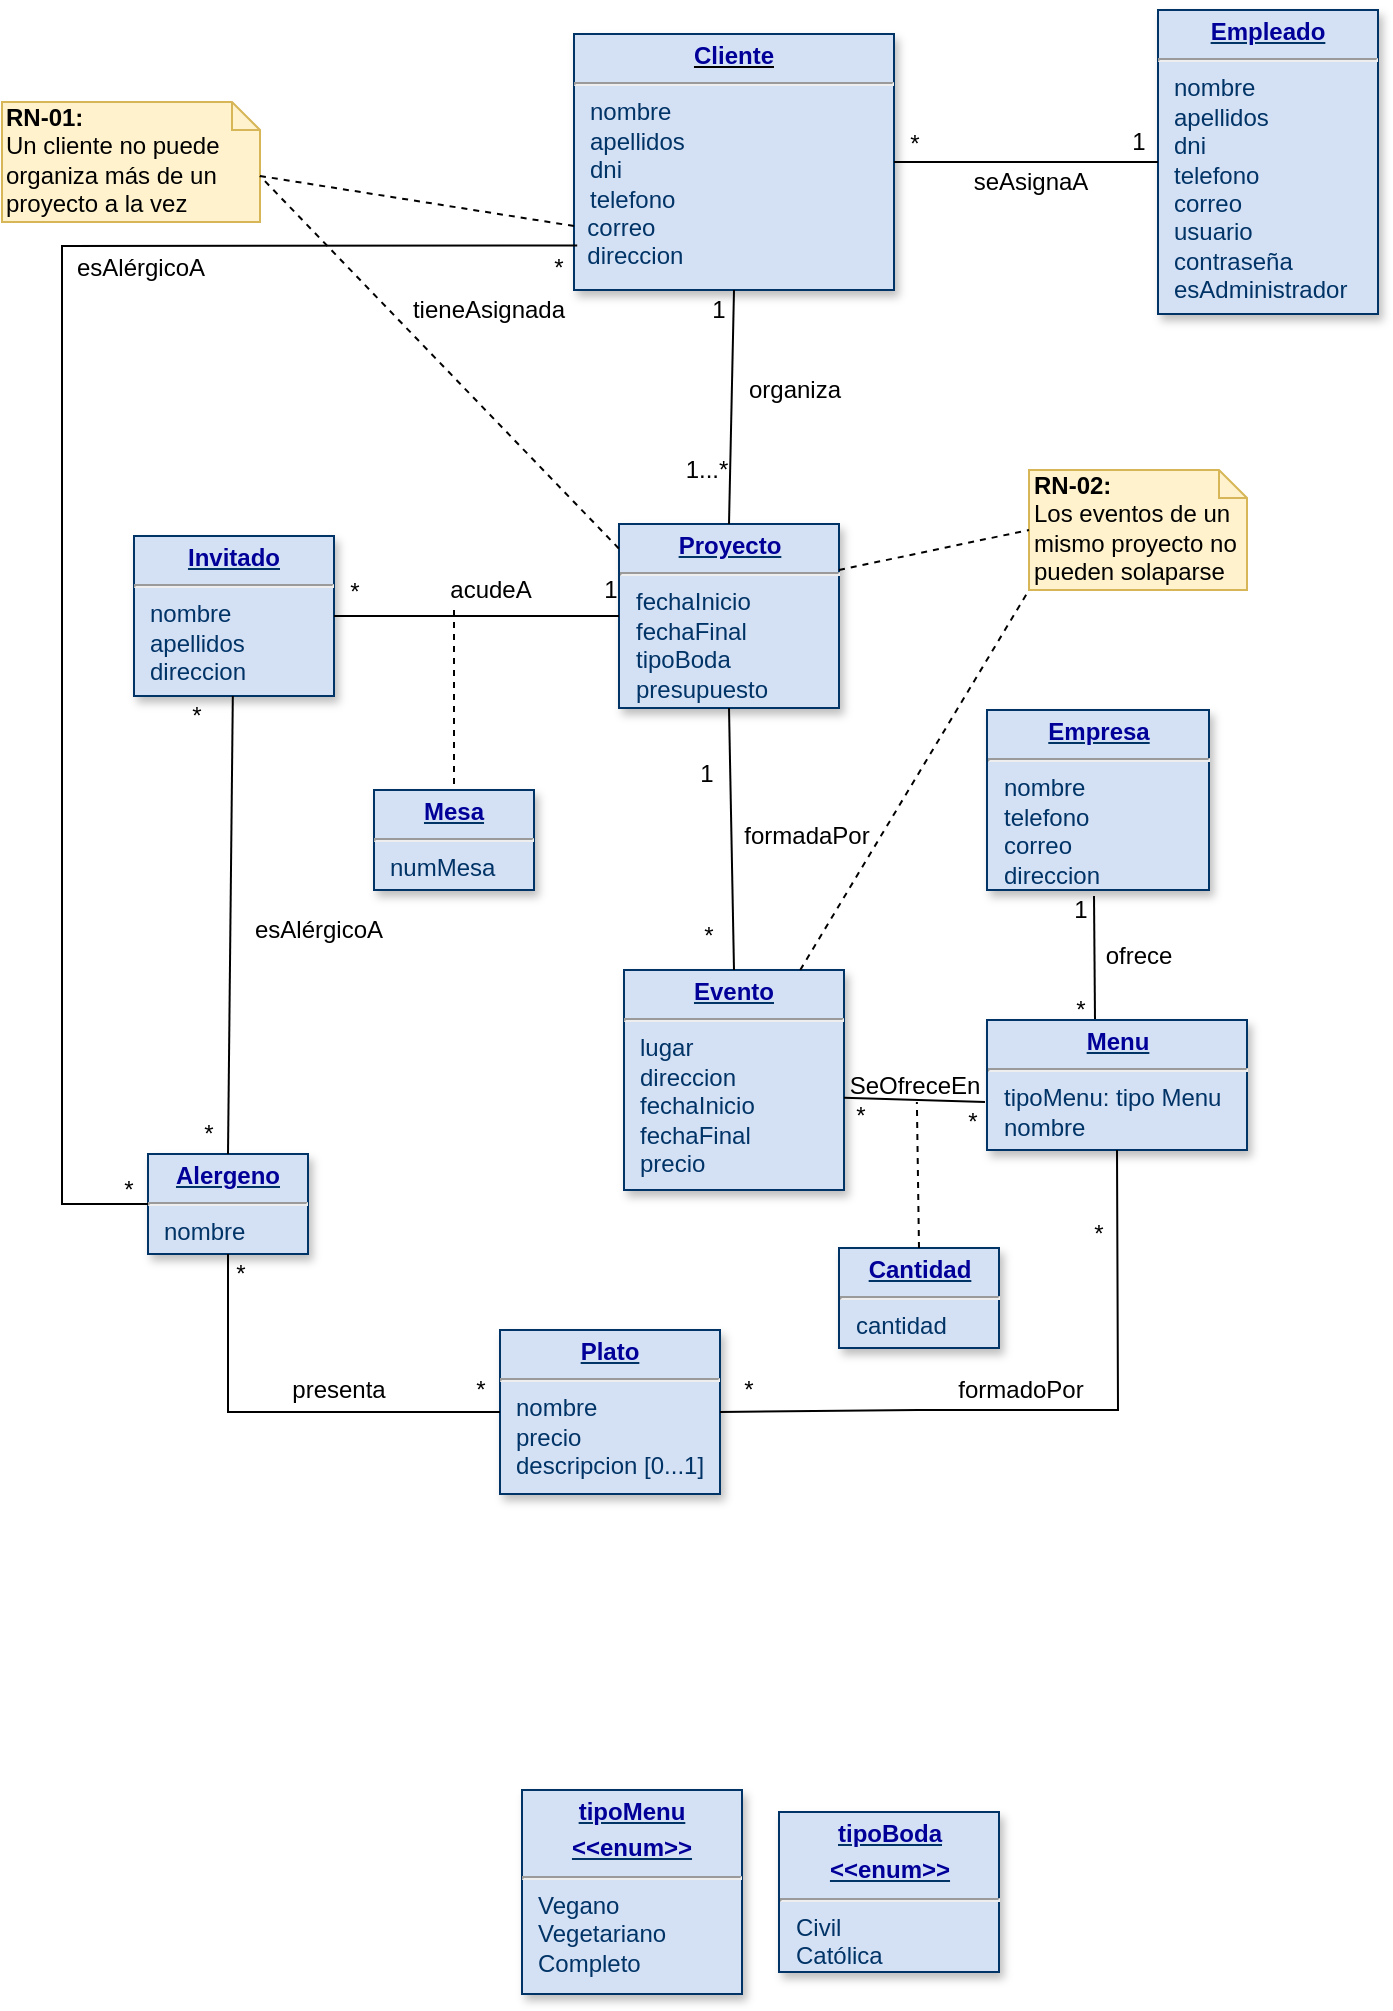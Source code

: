 <mxfile version="12.9.9" type="device"><diagram id="9gqI3qU83BS1VlgCouAH" name="Page-1"><mxGraphModel dx="460" dy="792" grid="1" gridSize="10" guides="1" tooltips="1" connect="1" arrows="1" fold="1" page="1" pageScale="1" pageWidth="827" pageHeight="1169" math="0" shadow="0"><root><mxCell id="0"/><mxCell id="1" parent="0"/><mxCell id="gmHvybtIzGxRncDnj4FT-1" value="&lt;p style=&quot;margin: 0px ; margin-top: 4px ; text-align: center ; text-decoration: underline&quot;&gt;&lt;b&gt;&lt;font color=&quot;#000099&quot;&gt;Cliente&lt;/font&gt;&lt;/b&gt;&lt;/p&gt;&lt;hr&gt;&lt;p style=&quot;margin: 0px ; margin-left: 8px&quot;&gt;&lt;font color=&quot;#003366&quot;&gt;nombre&lt;/font&gt;&lt;/p&gt;&lt;p style=&quot;margin: 0px ; margin-left: 8px&quot;&gt;&lt;span style=&quot;color: rgb(0 , 51 , 102)&quot;&gt;apellidos&lt;/span&gt;&lt;br&gt;&lt;/p&gt;&lt;p style=&quot;margin: 0px ; margin-left: 8px&quot;&gt;&lt;font color=&quot;#003366&quot;&gt;dni&lt;/font&gt;&lt;/p&gt;&lt;p style=&quot;margin: 0px ; margin-left: 8px&quot;&gt;&lt;span style=&quot;color: rgb(0 , 51 , 102)&quot;&gt;telefono&lt;/span&gt;&lt;br&gt;&lt;/p&gt;&lt;span style=&quot;color: rgb(0 , 51 , 102)&quot;&gt;&amp;nbsp; correo&lt;br&gt;&lt;/span&gt;&lt;span style=&quot;color: rgb(0 , 51 , 102)&quot;&gt;&amp;nbsp; direccion&lt;/span&gt;&lt;p style=&quot;margin: 0px ; margin-left: 8px&quot;&gt;&lt;br&gt;&lt;/p&gt;" style="verticalAlign=top;align=left;overflow=fill;fontSize=12;fontFamily=Helvetica;html=1;strokeColor=#003366;shadow=1;fillColor=#D4E1F5;fontColor=#000000;glass=0;comic=0;rounded=0;" parent="1" vertex="1"><mxGeometry x="308" y="92" width="160" height="128" as="geometry"/></mxCell><mxCell id="gmHvybtIzGxRncDnj4FT-2" value="&lt;p style=&quot;margin: 0px ; margin-top: 4px ; text-align: center ; text-decoration: underline&quot;&gt;&lt;font color=&quot;#000099&quot;&gt;&lt;b&gt;Proyecto&lt;/b&gt;&lt;/font&gt;&lt;/p&gt;&lt;hr&gt;&lt;p style=&quot;margin: 0px ; margin-left: 8px&quot;&gt;&lt;span&gt;fechaInicio&lt;/span&gt;&lt;br&gt;&lt;/p&gt;&lt;p style=&quot;margin: 0px ; margin-left: 8px&quot;&gt;fechaFinal&lt;/p&gt;&lt;p style=&quot;margin: 0px ; margin-left: 8px&quot;&gt;tipoBoda&lt;/p&gt;&lt;p style=&quot;margin: 0px ; margin-left: 8px&quot;&gt;presupuesto&lt;/p&gt;" style="verticalAlign=top;align=left;overflow=fill;fontSize=12;fontFamily=Helvetica;html=1;strokeColor=#003366;shadow=1;fillColor=#D4E1F5;fontColor=#003366" parent="1" vertex="1"><mxGeometry x="330.5" y="337" width="110" height="92" as="geometry"/></mxCell><mxCell id="gmHvybtIzGxRncDnj4FT-3" value="&lt;p style=&quot;margin: 0px ; margin-top: 4px ; text-align: center ; text-decoration: underline&quot;&gt;&lt;strong&gt;&lt;font color=&quot;#000099&quot;&gt;Evento&lt;/font&gt;&lt;/strong&gt;&lt;/p&gt;&lt;hr&gt;&lt;p style=&quot;margin: 0px ; margin-left: 8px&quot;&gt;lugar&lt;/p&gt;&lt;p style=&quot;margin: 0px ; margin-left: 8px&quot;&gt;direccion&lt;/p&gt;&lt;p style=&quot;margin: 0px ; margin-left: 8px&quot;&gt;fechaInicio&lt;/p&gt;&lt;p style=&quot;margin: 0px ; margin-left: 8px&quot;&gt;fechaFinal&lt;/p&gt;&lt;p style=&quot;margin: 0px ; margin-left: 8px&quot;&gt;precio&lt;/p&gt;&lt;p style=&quot;margin: 0px ; margin-left: 8px&quot;&gt;&lt;br&gt;&lt;/p&gt;" style="verticalAlign=top;align=left;overflow=fill;fontSize=12;fontFamily=Helvetica;html=1;strokeColor=#003366;shadow=1;fillColor=#D4E1F5;fontColor=#003366" parent="1" vertex="1"><mxGeometry x="333" y="560" width="110" height="110" as="geometry"/></mxCell><mxCell id="gmHvybtIzGxRncDnj4FT-4" value="" style="endArrow=none;html=1;shadow=0;strokeColor=#000000;fontFamily=Helvetica;fontColor=#000000;entryX=0.5;entryY=1;entryDx=0;entryDy=0;exitX=0.5;exitY=0;exitDx=0;exitDy=0;" parent="1" source="gmHvybtIzGxRncDnj4FT-2" target="gmHvybtIzGxRncDnj4FT-1" edge="1"><mxGeometry width="50" height="50" relative="1" as="geometry"><mxPoint x="388" y="290" as="sourcePoint"/><mxPoint x="388" y="230" as="targetPoint"/></mxGeometry></mxCell><mxCell id="gmHvybtIzGxRncDnj4FT-5" value="" style="endArrow=none;html=1;shadow=0;strokeColor=#000000;fontFamily=Helvetica;fontColor=#000000;exitX=0.5;exitY=0;exitDx=0;exitDy=0;entryX=0.5;entryY=1;entryDx=0;entryDy=0;" parent="1" source="gmHvybtIzGxRncDnj4FT-3" target="gmHvybtIzGxRncDnj4FT-2" edge="1"><mxGeometry width="50" height="50" relative="1" as="geometry"><mxPoint x="387" y="500" as="sourcePoint"/><mxPoint x="387" y="460" as="targetPoint"/></mxGeometry></mxCell><mxCell id="gmHvybtIzGxRncDnj4FT-6" value="&lt;p style=&quot;margin: 0px ; margin-top: 4px ; text-align: center ; text-decoration: underline&quot;&gt;&lt;font color=&quot;#000099&quot;&gt;&lt;b&gt;Invitado&lt;/b&gt;&lt;/font&gt;&lt;/p&gt;&lt;hr&gt;&lt;p style=&quot;margin: 0px ; margin-left: 8px&quot;&gt;nombre&lt;/p&gt;&lt;p style=&quot;margin: 0px ; margin-left: 8px&quot;&gt;apellidos&lt;/p&gt;&lt;p style=&quot;margin: 0px ; margin-left: 8px&quot;&gt;direccion&lt;/p&gt;" style="verticalAlign=top;align=left;overflow=fill;fontSize=12;fontFamily=Helvetica;html=1;strokeColor=#003366;shadow=1;fillColor=#D4E1F5;fontColor=#003366" parent="1" vertex="1"><mxGeometry x="88" y="343" width="100" height="80" as="geometry"/></mxCell><mxCell id="gmHvybtIzGxRncDnj4FT-7" value="" style="endArrow=none;html=1;shadow=0;strokeColor=#000000;fontFamily=Helvetica;fontColor=#000000;exitX=1;exitY=0.5;exitDx=0;exitDy=0;entryX=0;entryY=0.5;entryDx=0;entryDy=0;" parent="1" source="gmHvybtIzGxRncDnj4FT-6" target="gmHvybtIzGxRncDnj4FT-2" edge="1"><mxGeometry width="50" height="50" relative="1" as="geometry"><mxPoint x="248" y="380" as="sourcePoint"/><mxPoint x="318" y="380" as="targetPoint"/></mxGeometry></mxCell><mxCell id="gmHvybtIzGxRncDnj4FT-9" value="&lt;p style=&quot;margin: 0px ; margin-top: 4px ; text-align: center ; text-decoration: underline&quot;&gt;&lt;b&gt;&lt;font color=&quot;#000099&quot;&gt;Empresa&lt;/font&gt;&lt;/b&gt;&lt;/p&gt;&lt;hr&gt;&lt;p style=&quot;margin: 0px ; margin-left: 8px&quot;&gt;nombre&lt;/p&gt;&lt;p style=&quot;margin: 0px ; margin-left: 8px&quot;&gt;telefono&lt;/p&gt;&lt;p style=&quot;margin: 0px ; margin-left: 8px&quot;&gt;correo&lt;/p&gt;&lt;p style=&quot;margin: 0px ; margin-left: 8px&quot;&gt;direccion&lt;/p&gt;" style="verticalAlign=top;align=left;overflow=fill;fontSize=12;fontFamily=Helvetica;html=1;strokeColor=#003366;shadow=1;fillColor=#D4E1F5;fontColor=#003366;direction=south;" parent="1" vertex="1"><mxGeometry x="514.5" y="430" width="111" height="90" as="geometry"/></mxCell><mxCell id="gmHvybtIzGxRncDnj4FT-10" value="" style="endArrow=none;html=1;shadow=0;strokeColor=#000000;fontFamily=Helvetica;fontColor=#000000;exitX=0.5;exitY=0;exitDx=0;exitDy=0;" parent="1" edge="1"><mxGeometry width="50" height="50" relative="1" as="geometry"><mxPoint x="568.5" y="584.5" as="sourcePoint"/><mxPoint x="568" y="523" as="targetPoint"/></mxGeometry></mxCell><mxCell id="gmHvybtIzGxRncDnj4FT-13" value="&lt;p style=&quot;margin: 0px ; margin-top: 4px ; text-align: center ; text-decoration: underline&quot;&gt;&lt;font color=&quot;#000099&quot;&gt;&lt;b&gt;Empleado&lt;/b&gt;&lt;/font&gt;&lt;/p&gt;&lt;hr&gt;&lt;p style=&quot;margin: 0px ; margin-left: 8px&quot;&gt;nombre&lt;/p&gt;&lt;p style=&quot;margin: 0px ; margin-left: 8px&quot;&gt;apellidos&lt;/p&gt;&lt;p style=&quot;margin: 0px ; margin-left: 8px&quot;&gt;dni&lt;/p&gt;&lt;p style=&quot;margin: 0px ; margin-left: 8px&quot;&gt;telefono&lt;/p&gt;&lt;p style=&quot;margin: 0px ; margin-left: 8px&quot;&gt;correo&lt;/p&gt;&lt;p style=&quot;margin: 0px ; margin-left: 8px&quot;&gt;usuario&lt;/p&gt;&lt;p style=&quot;margin: 0px ; margin-left: 8px&quot;&gt;contraseña&lt;/p&gt;&lt;p style=&quot;margin: 0px ; margin-left: 8px&quot;&gt;esAdministrador&lt;/p&gt;" style="verticalAlign=top;align=left;overflow=fill;fontSize=12;fontFamily=Helvetica;html=1;strokeColor=#003366;shadow=1;fillColor=#D4E1F5;fontColor=#003366" parent="1" vertex="1"><mxGeometry x="600" y="80" width="110" height="152" as="geometry"/></mxCell><mxCell id="gmHvybtIzGxRncDnj4FT-24" value="&lt;p style=&quot;margin: 0px ; margin-top: 4px ; text-align: center ; text-decoration: underline&quot;&gt;&lt;b&gt;&lt;font color=&quot;#000099&quot;&gt;Menu&lt;/font&gt;&lt;/b&gt;&lt;/p&gt;&lt;hr&gt;&lt;p style=&quot;margin: 0px ; margin-left: 8px&quot;&gt;tipoMenu: tipo Menu&lt;/p&gt;&lt;p style=&quot;margin: 0px ; margin-left: 8px&quot;&gt;nombre&lt;/p&gt;" style="verticalAlign=top;align=left;overflow=fill;fontSize=12;fontFamily=Helvetica;html=1;strokeColor=#003366;shadow=1;fillColor=#D4E1F5;fontColor=#003366" parent="1" vertex="1"><mxGeometry x="514.5" y="585" width="130" height="65" as="geometry"/></mxCell><mxCell id="gmHvybtIzGxRncDnj4FT-26" value="&lt;p style=&quot;margin: 0px ; margin-top: 4px ; text-align: center ; text-decoration: underline&quot;&gt;&lt;b&gt;&lt;font color=&quot;#000099&quot;&gt;Plato&lt;/font&gt;&lt;/b&gt;&lt;/p&gt;&lt;hr&gt;&lt;p style=&quot;margin: 0px ; margin-left: 8px&quot;&gt;nombre&lt;/p&gt;&lt;p style=&quot;margin: 0px ; margin-left: 8px&quot;&gt;precio&lt;/p&gt;&lt;p style=&quot;margin: 0px ; margin-left: 8px&quot;&gt;descripcion [0...1]&lt;/p&gt;" style="verticalAlign=top;align=left;overflow=fill;fontSize=12;fontFamily=Helvetica;html=1;strokeColor=#003366;shadow=1;fillColor=#D4E1F5;fontColor=#003366" parent="1" vertex="1"><mxGeometry x="271" y="740" width="110" height="82" as="geometry"/></mxCell><mxCell id="gmHvybtIzGxRncDnj4FT-27" value="&lt;p style=&quot;margin: 0px ; margin-top: 4px ; text-align: center ; text-decoration: underline&quot;&gt;&lt;b&gt;&lt;font color=&quot;#000099&quot;&gt;Alergeno&lt;/font&gt;&lt;/b&gt;&lt;/p&gt;&lt;hr&gt;&lt;p style=&quot;margin: 0px ; margin-left: 8px&quot;&gt;nombre&lt;/p&gt;" style="verticalAlign=top;align=left;overflow=fill;fontSize=12;fontFamily=Helvetica;html=1;strokeColor=#003366;shadow=1;fillColor=#D4E1F5;fontColor=#003366" parent="1" vertex="1"><mxGeometry x="95" y="652" width="80" height="50" as="geometry"/></mxCell><mxCell id="gmHvybtIzGxRncDnj4FT-28" value="" style="endArrow=none;html=1;shadow=0;strokeColor=#000000;fontFamily=Helvetica;fontColor=#000000;exitX=0.5;exitY=1;exitDx=0;exitDy=0;entryX=1;entryY=0.5;entryDx=0;entryDy=0;endFill=0;startArrow=none;startFill=0;rounded=0;" parent="1" source="gmHvybtIzGxRncDnj4FT-24" target="gmHvybtIzGxRncDnj4FT-26" edge="1"><mxGeometry width="50" height="50" relative="1" as="geometry"><mxPoint x="218" y="795" as="sourcePoint"/><mxPoint x="328" y="795" as="targetPoint"/><Array as="points"><mxPoint x="580" y="780"/><mxPoint x="480" y="780"/></Array></mxGeometry></mxCell><mxCell id="gmHvybtIzGxRncDnj4FT-29" value="" style="endArrow=none;html=1;shadow=0;strokeColor=#000000;fontFamily=Helvetica;fontColor=#000000;entryX=0.5;entryY=1;entryDx=0;entryDy=0;exitX=0;exitY=0.5;exitDx=0;exitDy=0;rounded=0;" parent="1" source="gmHvybtIzGxRncDnj4FT-26" target="gmHvybtIzGxRncDnj4FT-27" edge="1"><mxGeometry width="50" height="50" relative="1" as="geometry"><mxPoint x="168" y="590" as="sourcePoint"/><mxPoint x="167" y="560" as="targetPoint"/><Array as="points"><mxPoint x="135" y="781"/></Array></mxGeometry></mxCell><mxCell id="gmHvybtIzGxRncDnj4FT-33" value="" style="endArrow=none;html=1;shadow=0;strokeColor=#000000;fontFamily=Helvetica;fontColor=#000000;entryX=0;entryY=0.5;entryDx=0;entryDy=0;exitX=1;exitY=0.5;exitDx=0;exitDy=0;" parent="1" source="gmHvybtIzGxRncDnj4FT-1" target="gmHvybtIzGxRncDnj4FT-13" edge="1"><mxGeometry width="50" height="50" relative="1" as="geometry"><mxPoint x="398" y="330" as="sourcePoint"/><mxPoint x="398" y="230.0" as="targetPoint"/></mxGeometry></mxCell><mxCell id="gmHvybtIzGxRncDnj4FT-34" value="" style="endArrow=none;html=1;shadow=0;strokeColor=#000000;fontFamily=Helvetica;fontColor=#000000;exitX=0;exitY=0.5;exitDx=0;exitDy=0;entryX=1;entryY=0.581;entryDx=0;entryDy=0;entryPerimeter=0;" parent="1" target="gmHvybtIzGxRncDnj4FT-3" edge="1"><mxGeometry width="50" height="50" relative="1" as="geometry"><mxPoint x="513.5" y="626" as="sourcePoint"/><mxPoint x="442.67" y="622.93" as="targetPoint"/></mxGeometry></mxCell><mxCell id="gmHvybtIzGxRncDnj4FT-35" value="SeOfreceEn" style="text;html=1;align=center;verticalAlign=middle;resizable=0;points=[];;labelBackgroundColor=none;" parent="gmHvybtIzGxRncDnj4FT-34" vertex="1" connectable="0"><mxGeometry x="0.171" relative="1" as="geometry"><mxPoint x="6" y="-7.5" as="offset"/></mxGeometry></mxCell><mxCell id="gmHvybtIzGxRncDnj4FT-36" value="*" style="text;html=1;align=center;verticalAlign=middle;resizable=0;points=[];;labelBackgroundColor=none;" parent="gmHvybtIzGxRncDnj4FT-34" vertex="1" connectable="0"><mxGeometry x="0.775" y="-2" relative="1" as="geometry"><mxPoint x="-0.5" y="11" as="offset"/></mxGeometry></mxCell><mxCell id="gmHvybtIzGxRncDnj4FT-37" value="&lt;p style=&quot;margin: 0px ; margin-top: 4px ; text-align: center ; text-decoration: underline&quot;&gt;&lt;b&gt;&lt;font color=&quot;#000099&quot;&gt;Mesa&lt;/font&gt;&lt;/b&gt;&lt;/p&gt;&lt;hr&gt;&lt;p style=&quot;margin: 0px ; margin-left: 8px&quot;&gt;numMesa&lt;/p&gt;" style="verticalAlign=top;align=left;overflow=fill;fontSize=12;fontFamily=Helvetica;html=1;strokeColor=#003366;shadow=1;fillColor=#D4E1F5;fontColor=#003366" parent="1" vertex="1"><mxGeometry x="208" y="470" width="80" height="50" as="geometry"/></mxCell><mxCell id="gmHvybtIzGxRncDnj4FT-44" value="&lt;p style=&quot;margin: 0px ; margin-top: 4px ; text-align: center ; text-decoration: underline&quot;&gt;&lt;b&gt;&lt;font color=&quot;#000099&quot;&gt;tipoMenu&lt;/font&gt;&lt;/b&gt;&lt;/p&gt;&lt;p style=&quot;margin: 0px ; margin-top: 4px ; text-align: center ; text-decoration: underline&quot;&gt;&lt;b&gt;&lt;font color=&quot;#000099&quot;&gt;&amp;lt;&amp;lt;enum&amp;gt;&amp;gt;&lt;/font&gt;&lt;/b&gt;&lt;/p&gt;&lt;hr&gt;&lt;p style=&quot;margin: 0px ; margin-left: 8px&quot;&gt;&lt;span&gt;Vegano&lt;/span&gt;&lt;/p&gt;&lt;p style=&quot;margin: 0px ; margin-left: 8px&quot;&gt;&lt;span&gt;Vegetariano&lt;/span&gt;&lt;/p&gt;&lt;p style=&quot;margin: 0px ; margin-left: 8px&quot;&gt;&lt;span&gt;Completo&lt;/span&gt;&lt;/p&gt;" style="verticalAlign=top;align=left;overflow=fill;fontSize=12;fontFamily=Helvetica;html=1;strokeColor=#003366;shadow=1;fillColor=#D4E1F5;fontColor=#003366" parent="1" vertex="1"><mxGeometry x="282" y="970" width="110" height="102" as="geometry"/></mxCell><mxCell id="gmHvybtIzGxRncDnj4FT-46" value="&lt;p style=&quot;margin: 0px ; margin-top: 4px ; text-align: center ; text-decoration: underline&quot;&gt;&lt;b&gt;&lt;font color=&quot;#000099&quot;&gt;tipoBoda&lt;/font&gt;&lt;/b&gt;&lt;/p&gt;&lt;p style=&quot;margin: 0px ; margin-top: 4px ; text-align: center ; text-decoration: underline&quot;&gt;&lt;b&gt;&lt;font color=&quot;#000099&quot;&gt;&amp;lt;&amp;lt;enum&amp;gt;&amp;gt;&lt;/font&gt;&lt;/b&gt;&lt;/p&gt;&lt;hr&gt;&lt;p style=&quot;margin: 0px ; margin-left: 8px&quot;&gt;Civil&lt;/p&gt;&lt;p style=&quot;margin: 0px ; margin-left: 8px&quot;&gt;Católica&lt;/p&gt;" style="verticalAlign=top;align=left;overflow=fill;fontSize=12;fontFamily=Helvetica;html=1;strokeColor=#003366;shadow=1;fillColor=#D4E1F5;fontColor=#003366" parent="1" vertex="1"><mxGeometry x="410.5" y="981" width="110" height="80" as="geometry"/></mxCell><mxCell id="gmHvybtIzGxRncDnj4FT-49" value="&lt;font style=&quot;font-size: 12px&quot;&gt;ofrece&lt;/font&gt;" style="text;html=1;align=center;verticalAlign=middle;resizable=0;points=[];;autosize=1;" parent="1" vertex="1"><mxGeometry x="565" y="543" width="50" height="20" as="geometry"/></mxCell><mxCell id="gmHvybtIzGxRncDnj4FT-50" value="1" style="text;html=1;align=center;verticalAlign=middle;resizable=0;points=[];;autosize=1;" parent="1" vertex="1"><mxGeometry x="551" y="520" width="20" height="20" as="geometry"/></mxCell><mxCell id="gmHvybtIzGxRncDnj4FT-51" value="*" style="text;html=1;align=center;verticalAlign=middle;resizable=0;points=[];;autosize=1;" parent="1" vertex="1"><mxGeometry x="551" y="570" width="20" height="20" as="geometry"/></mxCell><mxCell id="gmHvybtIzGxRncDnj4FT-58" value="*" style="text;html=1;align=center;verticalAlign=middle;resizable=0;points=[];;autosize=1;" parent="1" vertex="1"><mxGeometry x="497" y="626" width="20" height="20" as="geometry"/></mxCell><mxCell id="gmHvybtIzGxRncDnj4FT-64" value="formadoPor" style="text;html=1;align=center;verticalAlign=middle;resizable=0;points=[];;autosize=1;" parent="1" vertex="1"><mxGeometry x="491" y="760" width="80" height="20" as="geometry"/></mxCell><mxCell id="gmHvybtIzGxRncDnj4FT-66" value="presenta" style="text;html=1;align=center;verticalAlign=middle;resizable=0;points=[];;autosize=1;" parent="1" vertex="1"><mxGeometry x="160" y="760" width="60" height="20" as="geometry"/></mxCell><mxCell id="gmHvybtIzGxRncDnj4FT-67" value="*" style="text;html=1;align=center;verticalAlign=middle;resizable=0;points=[];;autosize=1;" parent="1" vertex="1"><mxGeometry x="251" y="760" width="20" height="20" as="geometry"/></mxCell><mxCell id="gmHvybtIzGxRncDnj4FT-68" value="*" style="text;html=1;align=center;verticalAlign=middle;resizable=0;points=[];;autosize=1;" parent="1" vertex="1"><mxGeometry x="385" y="760" width="20" height="20" as="geometry"/></mxCell><mxCell id="gmHvybtIzGxRncDnj4FT-69" value="esAlérgicoA" style="text;html=1;align=center;verticalAlign=middle;resizable=0;points=[];;autosize=1;" parent="1" vertex="1"><mxGeometry x="140" y="530" width="80" height="20" as="geometry"/></mxCell><mxCell id="gmHvybtIzGxRncDnj4FT-70" value="*" style="text;html=1;align=center;verticalAlign=middle;resizable=0;points=[];;autosize=1;" parent="1" vertex="1"><mxGeometry x="109" y="423" width="20" height="20" as="geometry"/></mxCell><mxCell id="gmHvybtIzGxRncDnj4FT-71" value="*" style="text;html=1;align=center;verticalAlign=middle;resizable=0;points=[];;autosize=1;" parent="1" vertex="1"><mxGeometry x="115" y="632" width="20" height="20" as="geometry"/></mxCell><mxCell id="gmHvybtIzGxRncDnj4FT-72" value="acudeA" style="text;html=1;align=center;verticalAlign=middle;resizable=0;points=[];;autosize=1;" parent="1" vertex="1"><mxGeometry x="236" y="360" width="60" height="20" as="geometry"/></mxCell><mxCell id="gmHvybtIzGxRncDnj4FT-73" value="*" style="text;html=1;align=center;verticalAlign=middle;resizable=0;points=[];;autosize=1;" parent="1" vertex="1"><mxGeometry x="188" y="361" width="20" height="20" as="geometry"/></mxCell><mxCell id="gmHvybtIzGxRncDnj4FT-74" value="1" style="text;html=1;align=center;verticalAlign=middle;resizable=0;points=[];;autosize=1;" parent="1" vertex="1"><mxGeometry x="316" y="360" width="20" height="20" as="geometry"/></mxCell><mxCell id="gmHvybtIzGxRncDnj4FT-75" value="formadaPor" style="text;html=1;align=center;verticalAlign=middle;resizable=0;points=[];;autosize=1;" parent="1" vertex="1"><mxGeometry x="384" y="483" width="80" height="20" as="geometry"/></mxCell><mxCell id="gmHvybtIzGxRncDnj4FT-76" value="1" style="text;html=1;align=center;verticalAlign=middle;resizable=0;points=[];;autosize=1;" parent="1" vertex="1"><mxGeometry x="364" y="452" width="20" height="20" as="geometry"/></mxCell><mxCell id="gmHvybtIzGxRncDnj4FT-77" value="*" style="text;html=1;align=center;verticalAlign=middle;resizable=0;points=[];;autosize=1;" parent="1" vertex="1"><mxGeometry x="365" y="533" width="20" height="20" as="geometry"/></mxCell><mxCell id="gmHvybtIzGxRncDnj4FT-81" value="organiza" style="text;html=1;align=center;verticalAlign=middle;resizable=0;points=[];;autosize=1;" parent="1" vertex="1"><mxGeometry x="388" y="260" width="60" height="20" as="geometry"/></mxCell><mxCell id="gmHvybtIzGxRncDnj4FT-82" value="1" style="text;html=1;align=center;verticalAlign=middle;resizable=0;points=[];;autosize=1;" parent="1" vertex="1"><mxGeometry x="370" y="220" width="20" height="20" as="geometry"/></mxCell><mxCell id="gmHvybtIzGxRncDnj4FT-83" value="1...*" style="text;html=1;align=center;verticalAlign=middle;resizable=0;points=[];;autosize=1;" parent="1" vertex="1"><mxGeometry x="354" y="300" width="40" height="20" as="geometry"/></mxCell><mxCell id="gmHvybtIzGxRncDnj4FT-84" value="seAsignaA" style="text;html=1;align=center;verticalAlign=middle;resizable=0;points=[];;autosize=1;" parent="1" vertex="1"><mxGeometry x="501" y="156" width="70" height="20" as="geometry"/></mxCell><mxCell id="gmHvybtIzGxRncDnj4FT-85" value="1" style="text;html=1;align=center;verticalAlign=middle;resizable=0;points=[];;autosize=1;" parent="1" vertex="1"><mxGeometry x="580" y="136" width="20" height="20" as="geometry"/></mxCell><mxCell id="gmHvybtIzGxRncDnj4FT-86" value="*" style="text;html=1;align=center;verticalAlign=middle;resizable=0;points=[];;autosize=1;" parent="1" vertex="1"><mxGeometry x="468" y="137" width="20" height="20" as="geometry"/></mxCell><mxCell id="gmHvybtIzGxRncDnj4FT-91" value="&lt;b&gt;RN-01:&lt;/b&gt;&lt;br&gt;Un cliente no puede organiza más de un proyecto a la vez" style="shape=note;whiteSpace=wrap;html=1;size=14;verticalAlign=top;align=left;spacingTop=-6;labelBackgroundColor=none;fillColor=#fff2cc;strokeColor=#d6b656;" parent="1" vertex="1"><mxGeometry x="22" y="126" width="129" height="60" as="geometry"/></mxCell><mxCell id="gmHvybtIzGxRncDnj4FT-92" value="" style="endArrow=none;html=1;shadow=0;strokeColor=#000000;fontFamily=Helvetica;fontColor=#000000;exitX=0;exitY=0.75;exitDx=0;exitDy=0;entryX=0;entryY=0;entryDx=129;entryDy=37;entryPerimeter=0;dashed=1;" parent="1" source="gmHvybtIzGxRncDnj4FT-1" target="gmHvybtIzGxRncDnj4FT-91" edge="1"><mxGeometry width="50" height="50" relative="1" as="geometry"><mxPoint x="506" y="72" as="sourcePoint"/><mxPoint x="449" y="57" as="targetPoint"/></mxGeometry></mxCell><mxCell id="gmHvybtIzGxRncDnj4FT-93" value="" style="endArrow=none;html=1;shadow=0;strokeColor=#000000;fontFamily=Helvetica;fontColor=#000000;entryX=0;entryY=0;entryDx=129;entryDy=37;entryPerimeter=0;dashed=1;exitX=-0.001;exitY=0.133;exitDx=0;exitDy=0;exitPerimeter=0;" parent="1" source="gmHvybtIzGxRncDnj4FT-2" target="gmHvybtIzGxRncDnj4FT-91" edge="1"><mxGeometry width="50" height="50" relative="1" as="geometry"><mxPoint x="334" y="335" as="sourcePoint"/><mxPoint x="282.5" y="277" as="targetPoint"/></mxGeometry></mxCell><mxCell id="gmHvybtIzGxRncDnj4FT-94" value="&lt;b&gt;RN-02:&lt;/b&gt;&lt;br&gt;Los eventos de un mismo proyecto no pueden solaparse" style="shape=note;whiteSpace=wrap;html=1;size=14;verticalAlign=top;align=left;spacingTop=-6;labelBackgroundColor=none;fillColor=#fff2cc;strokeColor=#d6b656;" parent="1" vertex="1"><mxGeometry x="535.5" y="310" width="109" height="60" as="geometry"/></mxCell><mxCell id="gmHvybtIzGxRncDnj4FT-95" value="" style="endArrow=none;html=1;shadow=0;strokeColor=#000000;fontFamily=Helvetica;fontColor=#000000;entryX=0;entryY=0.5;entryDx=0;entryDy=0;entryPerimeter=0;dashed=1;exitX=1;exitY=0.25;exitDx=0;exitDy=0;" parent="1" source="gmHvybtIzGxRncDnj4FT-2" target="gmHvybtIzGxRncDnj4FT-94" edge="1"><mxGeometry width="50" height="50" relative="1" as="geometry"><mxPoint x="342.89" y="345.96" as="sourcePoint"/><mxPoint x="282.5" y="277" as="targetPoint"/></mxGeometry></mxCell><mxCell id="gmHvybtIzGxRncDnj4FT-96" value="" style="endArrow=none;html=1;shadow=0;strokeColor=#000000;fontFamily=Helvetica;fontColor=#000000;entryX=0;entryY=1;entryDx=0;entryDy=0;entryPerimeter=0;dashed=1;" parent="1" source="gmHvybtIzGxRncDnj4FT-3" target="gmHvybtIzGxRncDnj4FT-94" edge="1"><mxGeometry width="50" height="50" relative="1" as="geometry"><mxPoint x="453" y="360" as="sourcePoint"/><mxPoint x="529" y="320" as="targetPoint"/></mxGeometry></mxCell><mxCell id="gmHvybtIzGxRncDnj4FT-98" value="tieneAsignada" style="text;html=1;align=center;verticalAlign=middle;resizable=0;points=[];;autosize=1;" parent="1" vertex="1"><mxGeometry x="220" y="220" width="90" height="20" as="geometry"/></mxCell><mxCell id="gmHvybtIzGxRncDnj4FT-101" value="" style="endArrow=none;html=1;shadow=0;strokeColor=#000000;fontFamily=Helvetica;fontColor=#000000;entryX=0.5;entryY=0;entryDx=0;entryDy=0;dashed=1;" parent="1" target="gmHvybtIzGxRncDnj4FT-37" edge="1"><mxGeometry width="50" height="50" relative="1" as="geometry"><mxPoint x="248" y="380" as="sourcePoint"/><mxPoint x="263" y="523" as="targetPoint"/></mxGeometry></mxCell><mxCell id="gmHvybtIzGxRncDnj4FT-103" value="" style="endArrow=none;html=1;shadow=0;strokeColor=#000000;fontFamily=Helvetica;fontColor=#000000;exitX=0;exitY=0.5;exitDx=0;exitDy=0;entryX=0.01;entryY=0.826;entryDx=0;entryDy=0;entryPerimeter=0;rounded=0;" parent="1" source="gmHvybtIzGxRncDnj4FT-27" target="gmHvybtIzGxRncDnj4FT-1" edge="1"><mxGeometry width="50" height="50" relative="1" as="geometry"><mxPoint x="51.82" y="493" as="sourcePoint"/><mxPoint x="50" y="230" as="targetPoint"/><Array as="points"><mxPoint x="52" y="677"/><mxPoint x="52" y="198"/></Array></mxGeometry></mxCell><mxCell id="gmHvybtIzGxRncDnj4FT-104" value="esAlérgicoA" style="text;html=1;align=center;verticalAlign=middle;resizable=0;points=[];;autosize=1;" parent="1" vertex="1"><mxGeometry x="51" y="199" width="80" height="20" as="geometry"/></mxCell><mxCell id="gmHvybtIzGxRncDnj4FT-105" value="*" style="text;html=1;align=center;verticalAlign=middle;resizable=0;points=[];;autosize=1;" parent="1" vertex="1"><mxGeometry x="290" y="199" width="20" height="20" as="geometry"/></mxCell><mxCell id="gmHvybtIzGxRncDnj4FT-106" value="*" style="text;html=1;align=center;verticalAlign=middle;resizable=0;points=[];;autosize=1;" parent="1" vertex="1"><mxGeometry x="75" y="660" width="20" height="20" as="geometry"/></mxCell><mxCell id="gmHvybtIzGxRncDnj4FT-108" value="*" style="text;html=1;align=center;verticalAlign=middle;resizable=0;points=[];;autosize=1;" parent="1" vertex="1"><mxGeometry x="560" y="682" width="20" height="20" as="geometry"/></mxCell><mxCell id="gmHvybtIzGxRncDnj4FT-109" value="&lt;p style=&quot;margin: 0px ; margin-top: 4px ; text-align: center ; text-decoration: underline&quot;&gt;&lt;b&gt;&lt;font color=&quot;#000099&quot;&gt;Cantidad&lt;/font&gt;&lt;/b&gt;&lt;/p&gt;&lt;hr&gt;&lt;p style=&quot;margin: 0px ; margin-left: 8px&quot;&gt;cantidad&lt;/p&gt;" style="verticalAlign=top;align=left;overflow=fill;fontSize=12;fontFamily=Helvetica;html=1;strokeColor=#003366;shadow=1;fillColor=#D4E1F5;fontColor=#003366" parent="1" vertex="1"><mxGeometry x="440.5" y="699" width="80" height="50" as="geometry"/></mxCell><mxCell id="gmHvybtIzGxRncDnj4FT-111" value="" style="endArrow=none;html=1;shadow=0;strokeColor=#000000;fontFamily=Helvetica;fontColor=#000000;entryX=0.861;entryY=1.061;entryDx=0;entryDy=0;dashed=1;entryPerimeter=0;exitX=0.5;exitY=0;exitDx=0;exitDy=0;" parent="1" source="gmHvybtIzGxRncDnj4FT-109" edge="1"><mxGeometry width="50" height="50" relative="1" as="geometry"><mxPoint x="474.56" y="692.95" as="sourcePoint"/><mxPoint x="479.44" y="626" as="targetPoint"/></mxGeometry></mxCell><mxCell id="gmHvybtIzGxRncDnj4FT-114" value="*" style="text;html=1;align=center;verticalAlign=middle;resizable=0;points=[];;autosize=1;" parent="1" vertex="1"><mxGeometry x="131" y="702" width="20" height="20" as="geometry"/></mxCell><mxCell id="gmHvybtIzGxRncDnj4FT-115" value="" style="endArrow=none;html=1;shadow=0;strokeColor=#000000;fontFamily=Helvetica;fontColor=#000000;exitX=0.5;exitY=0;exitDx=0;exitDy=0;entryX=0.5;entryY=1;entryDx=0;entryDy=0;" parent="1" source="gmHvybtIzGxRncDnj4FT-27" edge="1"><mxGeometry width="50" height="50" relative="1" as="geometry"><mxPoint x="137.41" y="525.0" as="sourcePoint"/><mxPoint x="137.41" y="423.0" as="targetPoint"/></mxGeometry></mxCell></root></mxGraphModel></diagram></mxfile>